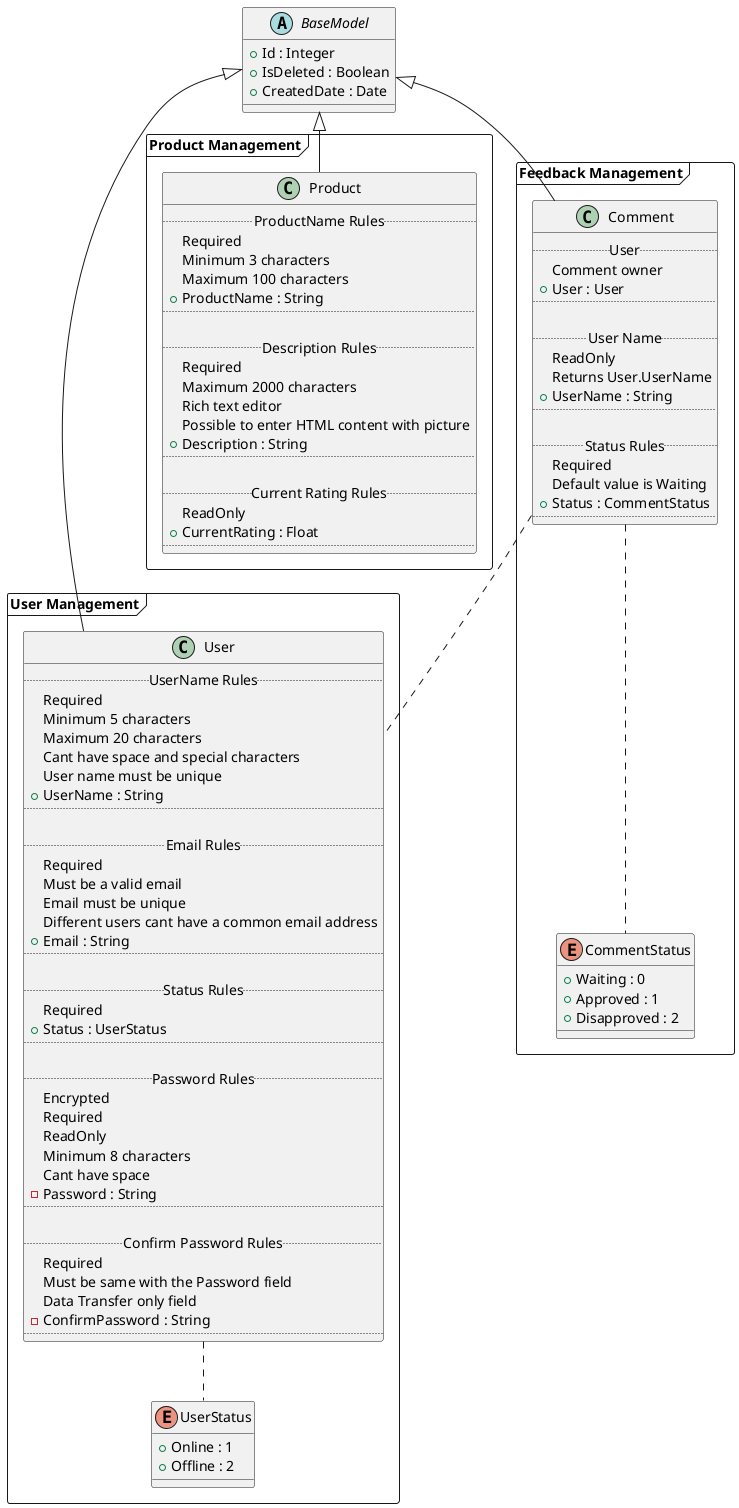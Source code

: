 @startuml Models
abstract class BaseModel {
  +Id : Integer
  +IsDeleted : Boolean
  +CreatedDate : Date
}

package "User Management" <<Frame>> {
  enum UserStatus {
    +Online : 1
    +Offline : 2
  }

  class User {
    .. UserName Rules ..
    Required
    Minimum 5 characters
    Maximum 20 characters
    Cant have space and special characters
    User name must be unique
    +UserName : String
    ..

    .. Email Rules ..
    Required
    Must be a valid email
    Email must be unique
    Different users cant have a common email address
    +Email : String
    ..

    .. Status Rules ..
    Required
    +Status : UserStatus
    ..

    .. Password Rules ..
    Encrypted
    Required
    ReadOnly
    Minimum 8 characters
    Cant have space
    -Password : String
    ..

    .. Confirm Password Rules ..
    Required
    Must be same with the Password field
    Data Transfer only field
    -ConfirmPassword : String
    ..
  }

  BaseModel <|-- User

  User .. UserStatus
}

package "Product Management" <<Frame>> {
  class Product {
    .. ProductName Rules ..
    Required
    Minimum 3 characters
    Maximum 100 characters
    +ProductName : String
    ..

    .. Description Rules ..
    Required
    Maximum 2000 characters
    Rich text editor
    Possible to enter HTML content with picture
    +Description : String
    ..

    .. Current Rating Rules ..
    ReadOnly
    +CurrentRating : Float
    ..
  }

  BaseModel <|-- Product
}

package "Feedback Management" <<Frame>> {
  enum CommentStatus {
    +Waiting : 0
    +Approved : 1
    +Disapproved : 2
  }

  class Comment {
    .. User ..
    Comment owner
    +User : User
    ..

    .. User Name ..
    ReadOnly
    Returns User.UserName
    +UserName : String
    ..

    .. Status Rules ..
    Required
    Default value is Waiting
    +Status : CommentStatus
    ..
  }

  BaseModel <|-- Comment

  Comment .. User
  Comment .. CommentStatus
}
@enduml
